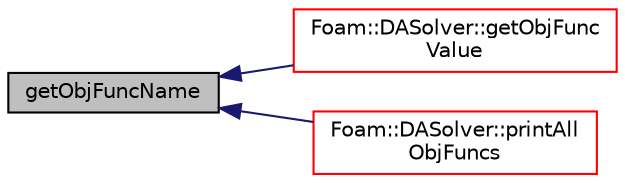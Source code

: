 digraph "getObjFuncName"
{
  bgcolor="transparent";
  edge [fontname="Helvetica",fontsize="10",labelfontname="Helvetica",labelfontsize="10"];
  node [fontname="Helvetica",fontsize="10",shape=record];
  rankdir="LR";
  Node121 [label="getObjFuncName",height=0.2,width=0.4,color="black", fillcolor="grey75", style="filled", fontcolor="black"];
  Node121 -> Node122 [dir="back",color="midnightblue",fontsize="10",style="solid",fontname="Helvetica"];
  Node122 [label="Foam::DASolver::getObjFunc\lValue",height=0.2,width=0.4,color="red",URL="$classFoam_1_1DASolver.html#a22bdd2a534a166b3a21496f6e45bf409",tooltip="return the value of the objective function "];
  Node121 -> Node136 [dir="back",color="midnightblue",fontsize="10",style="solid",fontname="Helvetica"];
  Node136 [label="Foam::DASolver::printAll\lObjFuncs",height=0.2,width=0.4,color="red",URL="$classFoam_1_1DASolver.html#afe40e08050edfc54026142d6353aa408",tooltip="calculate the values of all objective functions and print them to screen "];
}
